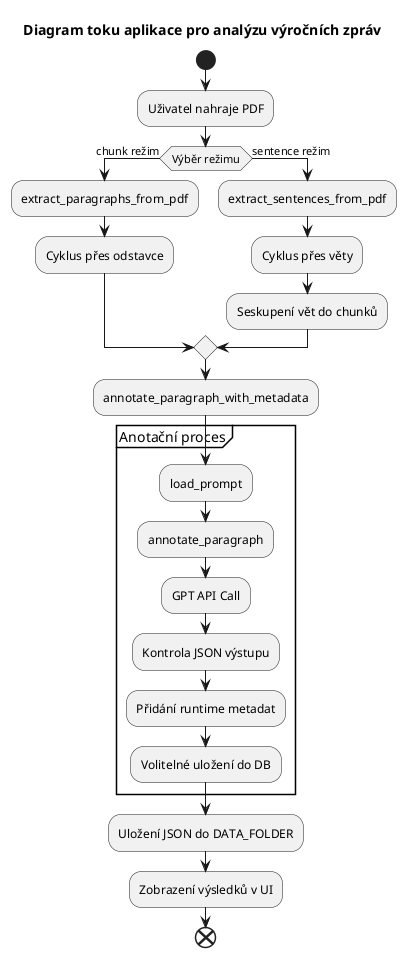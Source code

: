 @startuml Analýza výročních zpráv

title Diagram toku aplikace pro analýzu výročních zpráv

start
:Uživatel nahraje PDF;
if (Výběr režimu) then (chunk režim)
  :extract_paragraphs_from_pdf;
  :Cyklus přes odstavce;
else (sentence režim)
  :extract_sentences_from_pdf;
  :Cyklus přes věty;
  :Seskupení vět do chunků;
endif

:annotate_paragraph_with_metadata;

partition "Anotační proces" {
  :load_prompt;
  :annotate_paragraph;
  :GPT API Call;
  :Kontrola JSON výstupu;
  :Přidání runtime metadat;
  :Volitelné uložení do DB;
}

:Uložení JSON do DATA_FOLDER;
:Zobrazení výsledků v UI;

end

@enduml